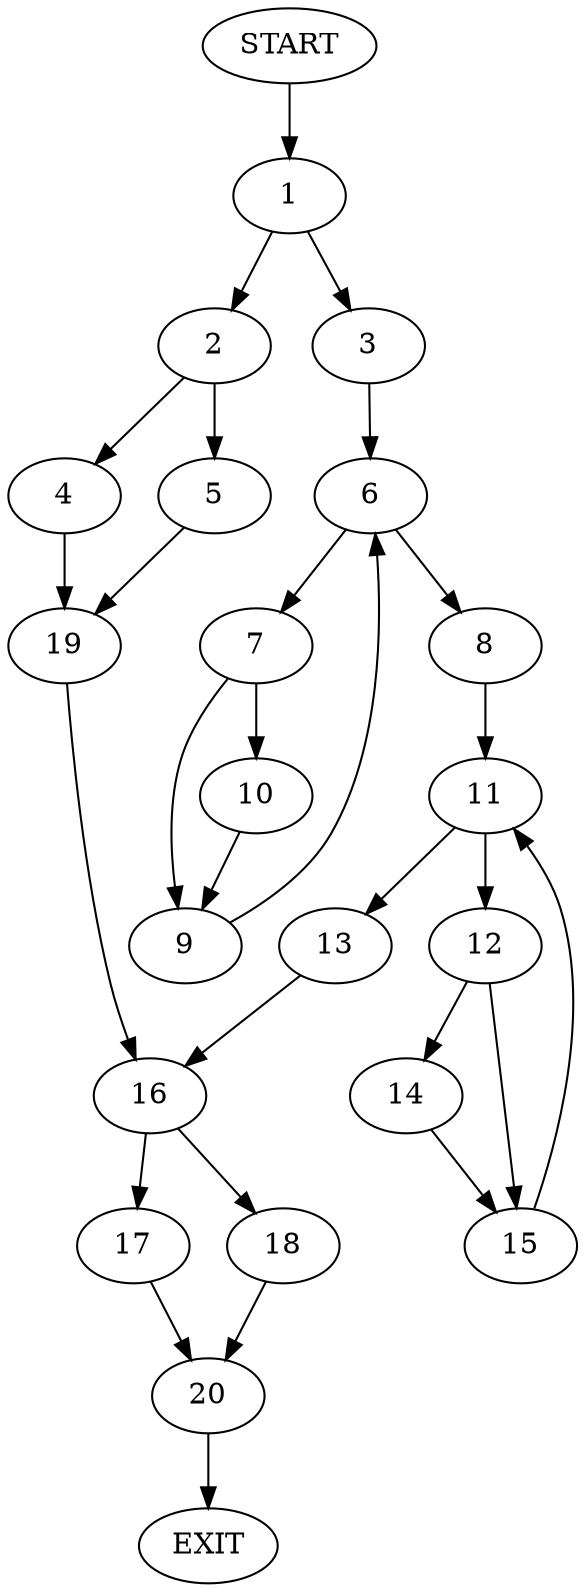 digraph {
0 [label="START"]
21 [label="EXIT"]
0 -> 1
1 -> 2
1 -> 3
2 -> 4
2 -> 5
3 -> 6
6 -> 7
6 -> 8
7 -> 9
7 -> 10
8 -> 11
9 -> 6
10 -> 9
11 -> 12
11 -> 13
12 -> 14
12 -> 15
13 -> 16
14 -> 15
15 -> 11
16 -> 17
16 -> 18
4 -> 19
5 -> 19
19 -> 16
17 -> 20
18 -> 20
20 -> 21
}
